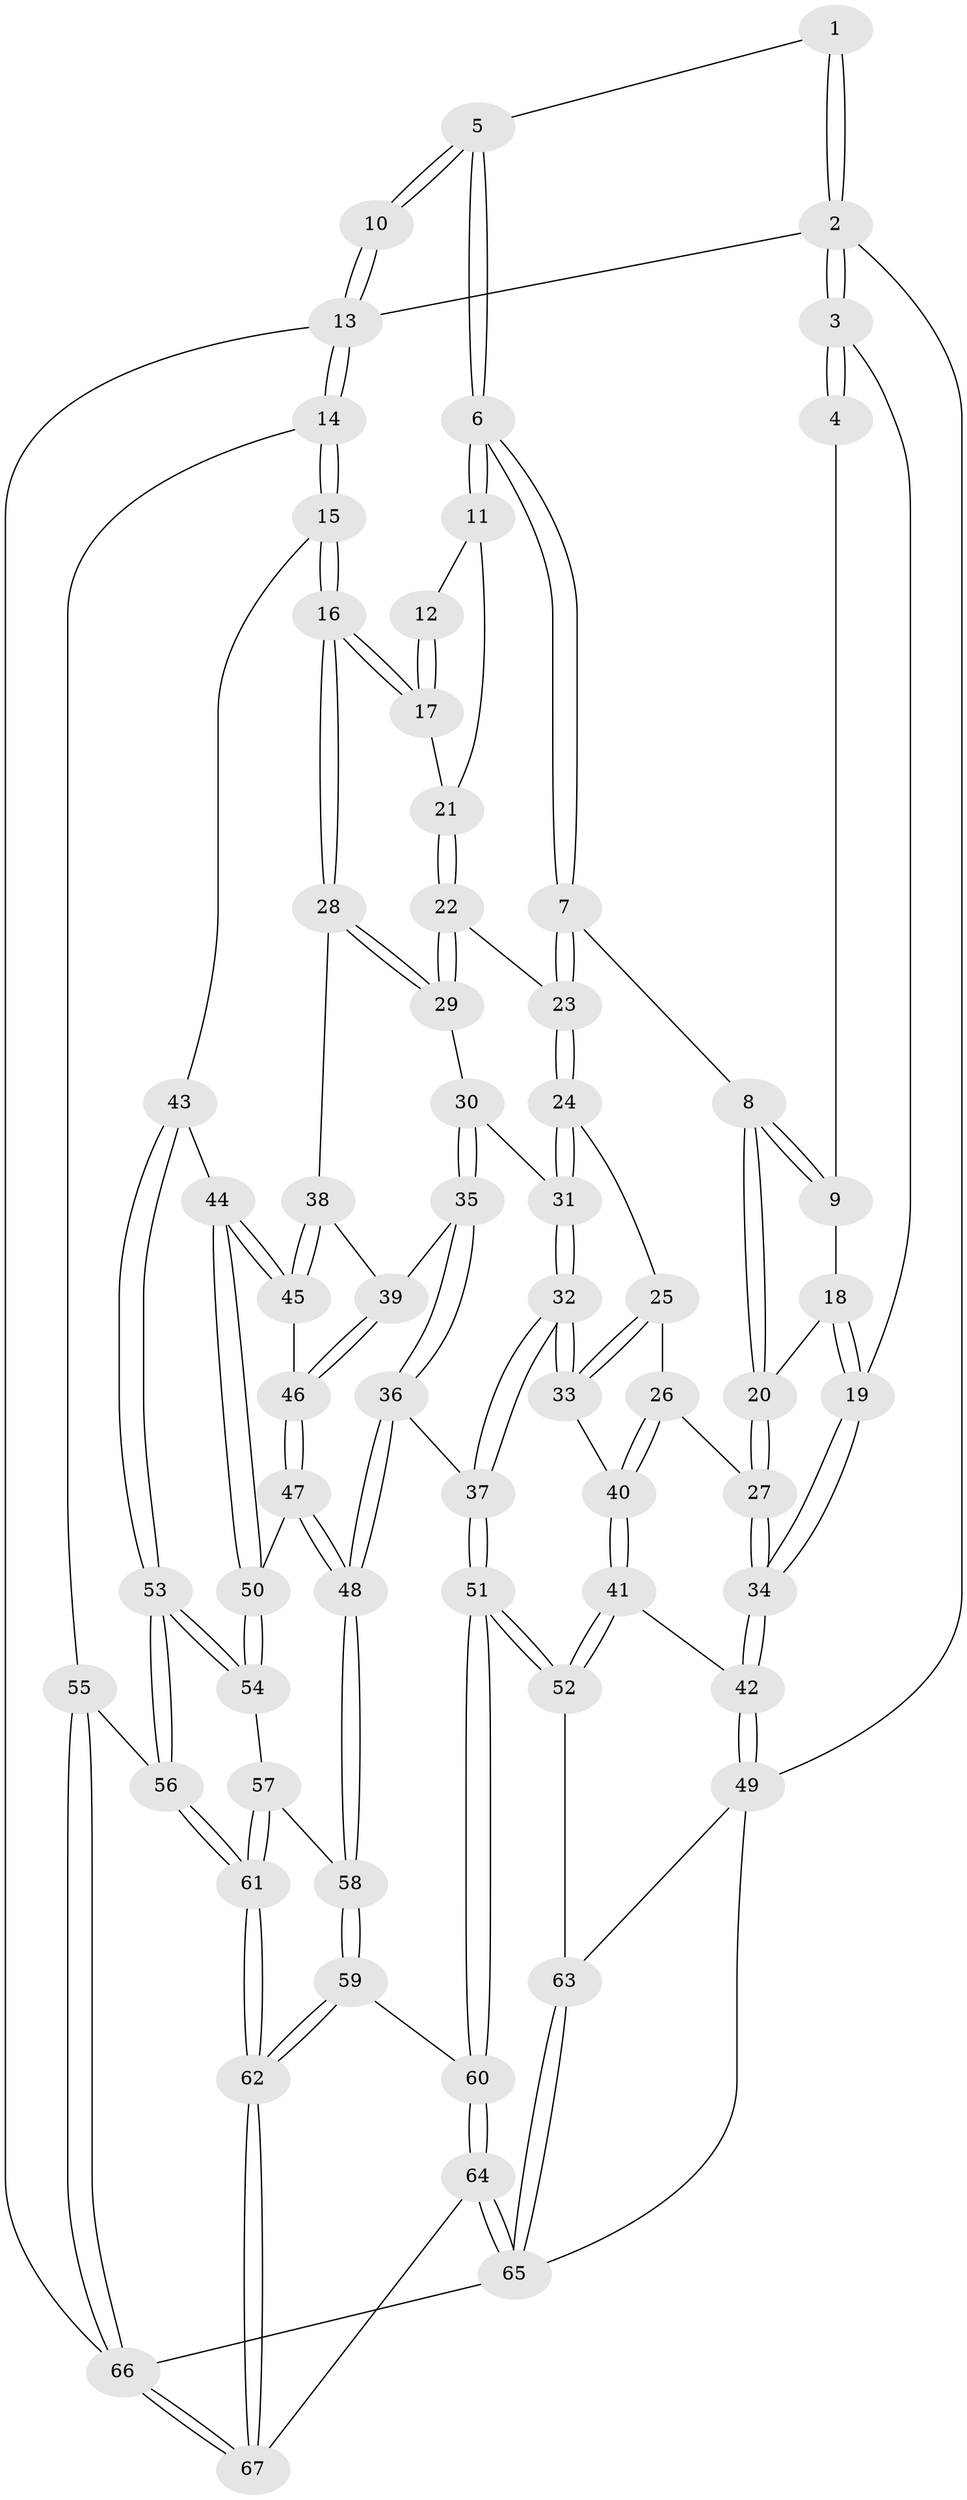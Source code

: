 // coarse degree distribution, {4: 0.3695652173913043, 6: 0.08695652173913043, 3: 0.043478260869565216, 5: 0.4782608695652174, 2: 0.021739130434782608}
// Generated by graph-tools (version 1.1) at 2025/24/03/03/25 07:24:31]
// undirected, 67 vertices, 164 edges
graph export_dot {
graph [start="1"]
  node [color=gray90,style=filled];
  1 [pos="+0.21278574383441662+0"];
  2 [pos="+0+0"];
  3 [pos="+0+0.12144133169039913"];
  4 [pos="+0.1201271869072976+0.0389855750763717"];
  5 [pos="+0.4545350766724494+0"];
  6 [pos="+0.4559631734423758+0.04168388907800633"];
  7 [pos="+0.45361000403390606+0.0478141835945879"];
  8 [pos="+0.27623045858707584+0.16046846337580925"];
  9 [pos="+0.13949441643832616+0.13426080999677809"];
  10 [pos="+0.8955162773788233+0"];
  11 [pos="+0.6860211439127669+0.13800053394356895"];
  12 [pos="+0.863260260710232+0.06652990004594897"];
  13 [pos="+1+0"];
  14 [pos="+1+0.39113990038708685"];
  15 [pos="+1+0.391031732859201"];
  16 [pos="+1+0.3751521704681057"];
  17 [pos="+0.9255705028136736+0.19501816239043865"];
  18 [pos="+0.10396420735062603+0.14873489472484472"];
  19 [pos="+0+0.26108733722502286"];
  20 [pos="+0.19404068999182708+0.35859288894717545"];
  21 [pos="+0.7325401388941982+0.21754820894176574"];
  22 [pos="+0.720580936114356+0.3228292782396073"];
  23 [pos="+0.4922618658162927+0.2574468787335297"];
  24 [pos="+0.4796987410768668+0.31934826293271557"];
  25 [pos="+0.4143170809897951+0.36990307645369935"];
  26 [pos="+0.19536833914644974+0.3725314506234417"];
  27 [pos="+0.18955844183780718+0.37016560897123185"];
  28 [pos="+0.7792245626981427+0.3936795693703405"];
  29 [pos="+0.7436546092461882+0.3607575186836328"];
  30 [pos="+0.5513566242875724+0.4159295478473287"];
  31 [pos="+0.5373370643305964+0.4073514005819923"];
  32 [pos="+0.4459049043685424+0.5944550220575338"];
  33 [pos="+0.37295264381573373+0.5562911516240399"];
  34 [pos="+0+0.48149119333914014"];
  35 [pos="+0.6108280296264262+0.49227430867342853"];
  36 [pos="+0.5297932464217161+0.6626288095474292"];
  37 [pos="+0.5064784245976279+0.6602476669268871"];
  38 [pos="+0.7575341017606613+0.42886354333763216"];
  39 [pos="+0.6548529815184748+0.49110520488917747"];
  40 [pos="+0.3533198379231691+0.5579501916720863"];
  41 [pos="+0.155190884106306+0.6941691412647948"];
  42 [pos="+0+0.5001567327702257"];
  43 [pos="+0.941775379446678+0.5768095387539018"];
  44 [pos="+0.7862590293102372+0.5891912598301847"];
  45 [pos="+0.7631440133017575+0.5663369667060639"];
  46 [pos="+0.692512918544338+0.5800481942167183"];
  47 [pos="+0.6370082201746425+0.6557361072203458"];
  48 [pos="+0.5660688339887258+0.6827065423767159"];
  49 [pos="+0+0.8786688057043747"];
  50 [pos="+0.7616818758919548+0.6769436968491717"];
  51 [pos="+0.3341663162527979+0.8497270440375366"];
  52 [pos="+0.1704522776524183+0.7277615281663459"];
  53 [pos="+0.8645700778574186+0.7632843148393379"];
  54 [pos="+0.7769072726086449+0.6997690457341083"];
  55 [pos="+1+0.7705064829657937"];
  56 [pos="+0.8668890026772977+0.7739092381729055"];
  57 [pos="+0.6756704163000841+0.7781855506377617"];
  58 [pos="+0.5895014036124303+0.7328311193562004"];
  59 [pos="+0.5739277545868178+0.8399887313819119"];
  60 [pos="+0.366236926559799+0.9571706707627531"];
  61 [pos="+0.8129459716475034+0.9428205843523889"];
  62 [pos="+0.8128981337838271+1"];
  63 [pos="+0.07577437873950695+0.9063770265360814"];
  64 [pos="+0.3682517737446856+1"];
  65 [pos="+0.20334614301879417+1"];
  66 [pos="+1+1"];
  67 [pos="+0.8255867282773196+1"];
  1 -- 2;
  1 -- 2;
  1 -- 5;
  2 -- 3;
  2 -- 3;
  2 -- 13;
  2 -- 49;
  3 -- 4;
  3 -- 4;
  3 -- 19;
  4 -- 9;
  5 -- 6;
  5 -- 6;
  5 -- 10;
  5 -- 10;
  6 -- 7;
  6 -- 7;
  6 -- 11;
  6 -- 11;
  7 -- 8;
  7 -- 23;
  7 -- 23;
  8 -- 9;
  8 -- 9;
  8 -- 20;
  8 -- 20;
  9 -- 18;
  10 -- 13;
  10 -- 13;
  11 -- 12;
  11 -- 21;
  12 -- 17;
  12 -- 17;
  13 -- 14;
  13 -- 14;
  13 -- 66;
  14 -- 15;
  14 -- 15;
  14 -- 55;
  15 -- 16;
  15 -- 16;
  15 -- 43;
  16 -- 17;
  16 -- 17;
  16 -- 28;
  16 -- 28;
  17 -- 21;
  18 -- 19;
  18 -- 19;
  18 -- 20;
  19 -- 34;
  19 -- 34;
  20 -- 27;
  20 -- 27;
  21 -- 22;
  21 -- 22;
  22 -- 23;
  22 -- 29;
  22 -- 29;
  23 -- 24;
  23 -- 24;
  24 -- 25;
  24 -- 31;
  24 -- 31;
  25 -- 26;
  25 -- 33;
  25 -- 33;
  26 -- 27;
  26 -- 40;
  26 -- 40;
  27 -- 34;
  27 -- 34;
  28 -- 29;
  28 -- 29;
  28 -- 38;
  29 -- 30;
  30 -- 31;
  30 -- 35;
  30 -- 35;
  31 -- 32;
  31 -- 32;
  32 -- 33;
  32 -- 33;
  32 -- 37;
  32 -- 37;
  33 -- 40;
  34 -- 42;
  34 -- 42;
  35 -- 36;
  35 -- 36;
  35 -- 39;
  36 -- 37;
  36 -- 48;
  36 -- 48;
  37 -- 51;
  37 -- 51;
  38 -- 39;
  38 -- 45;
  38 -- 45;
  39 -- 46;
  39 -- 46;
  40 -- 41;
  40 -- 41;
  41 -- 42;
  41 -- 52;
  41 -- 52;
  42 -- 49;
  42 -- 49;
  43 -- 44;
  43 -- 53;
  43 -- 53;
  44 -- 45;
  44 -- 45;
  44 -- 50;
  44 -- 50;
  45 -- 46;
  46 -- 47;
  46 -- 47;
  47 -- 48;
  47 -- 48;
  47 -- 50;
  48 -- 58;
  48 -- 58;
  49 -- 63;
  49 -- 65;
  50 -- 54;
  50 -- 54;
  51 -- 52;
  51 -- 52;
  51 -- 60;
  51 -- 60;
  52 -- 63;
  53 -- 54;
  53 -- 54;
  53 -- 56;
  53 -- 56;
  54 -- 57;
  55 -- 56;
  55 -- 66;
  55 -- 66;
  56 -- 61;
  56 -- 61;
  57 -- 58;
  57 -- 61;
  57 -- 61;
  58 -- 59;
  58 -- 59;
  59 -- 60;
  59 -- 62;
  59 -- 62;
  60 -- 64;
  60 -- 64;
  61 -- 62;
  61 -- 62;
  62 -- 67;
  62 -- 67;
  63 -- 65;
  63 -- 65;
  64 -- 65;
  64 -- 65;
  64 -- 67;
  65 -- 66;
  66 -- 67;
  66 -- 67;
}
